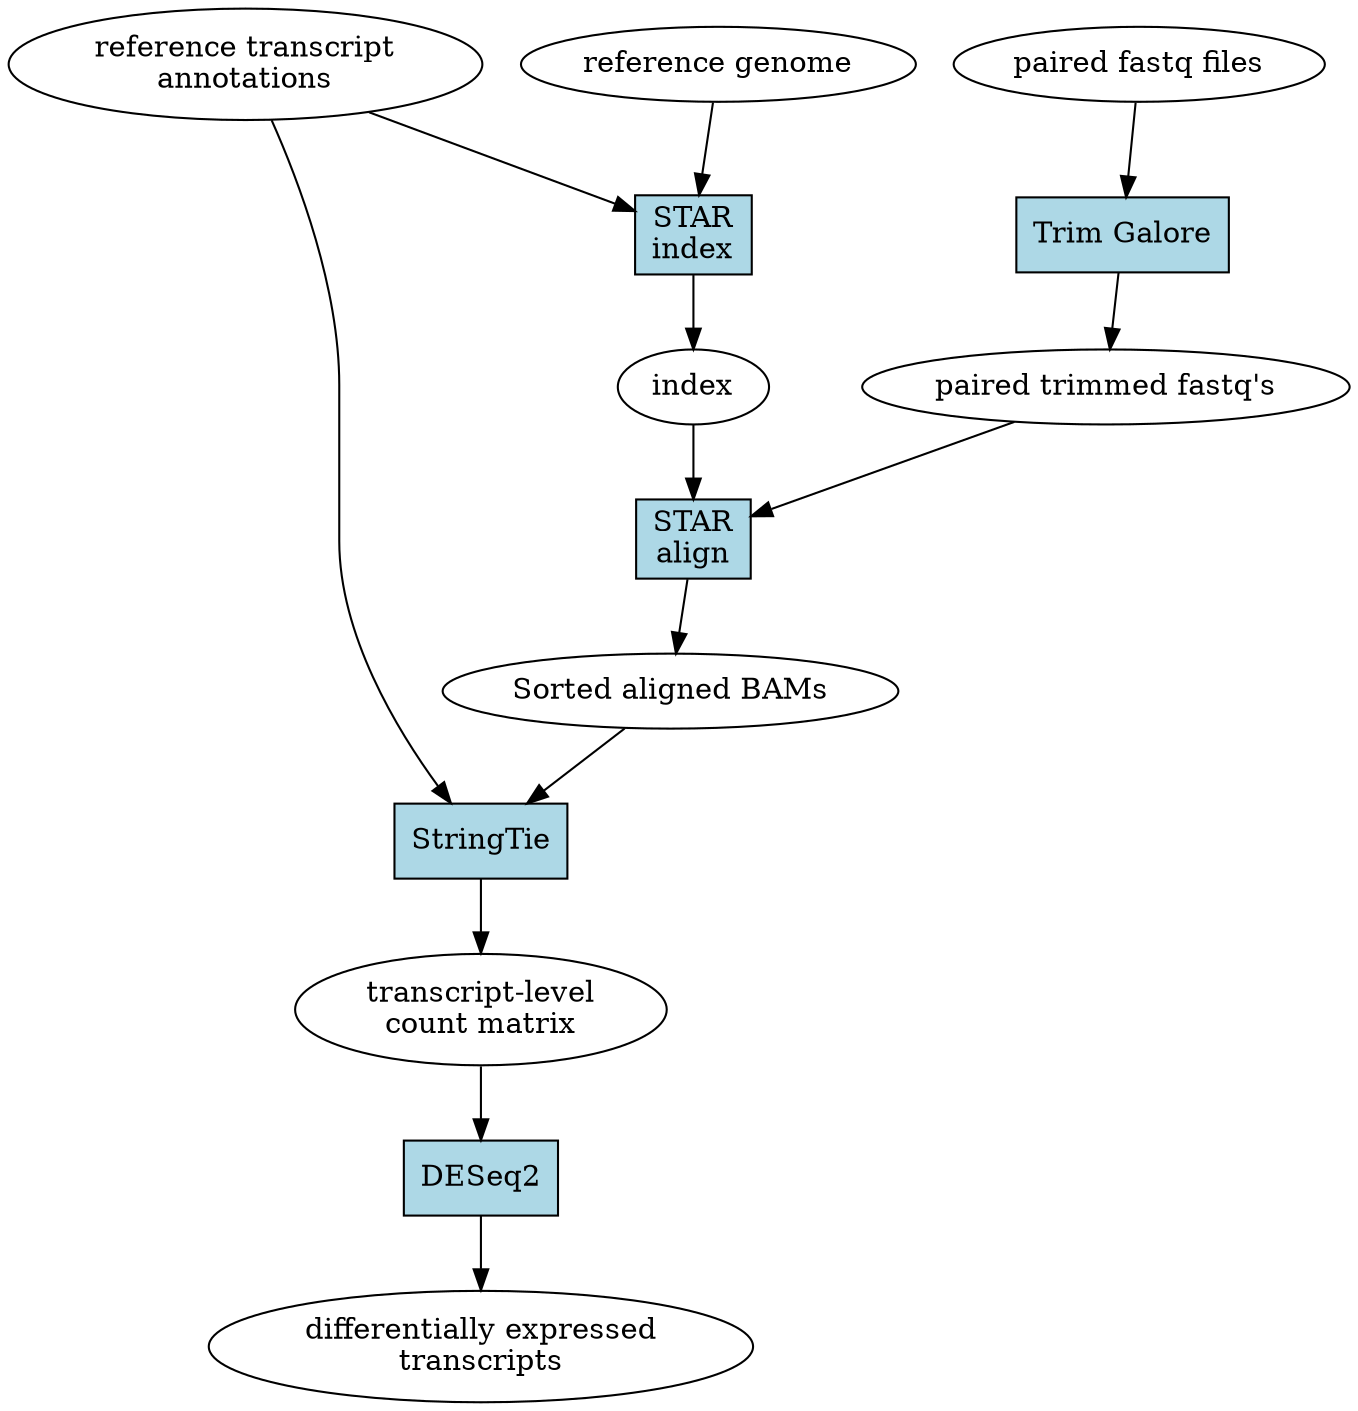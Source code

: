 digraph G {

    "STAR\nindex" [shape=rectangle style=filled fillcolor=lightblue]
    "Trim Galore" [shape=rectangle style=filled fillcolor=lightblue]
    "StringTie" [shape=rectangle style=filled fillcolor=lightblue]
    "STAR\nalign" [shape=rectangle style=filled fillcolor=lightblue]
    "DESeq2" [shape=rectangle style=filled fillcolor=lightblue]
    
    "paired fastq files"
    "reference genome"
    "reference transcript\nannotations"
    
    "reference genome" -> "STAR\nindex"
    "reference transcript\nannotations" -> "STAR\nindex"
    
    "STAR\nindex" -> "index"
    
    "paired fastq files" -> "Trim Galore" -> "paired trimmed fastq's"
    
    "paired trimmed fastq's" -> "STAR\nalign"
    "index" -> "STAR\nalign"
    "STAR\nalign" -> "Sorted aligned BAMs"
    "Sorted aligned BAMs" -> StringTie
    "reference transcript\nannotations" -> StringTie
    
    StringTie -> "transcript-level\ncount matrix"
    "transcript-level\ncount matrix" -> DESeq2
    DESeq2 -> "differentially expressed\ntranscripts"

}

